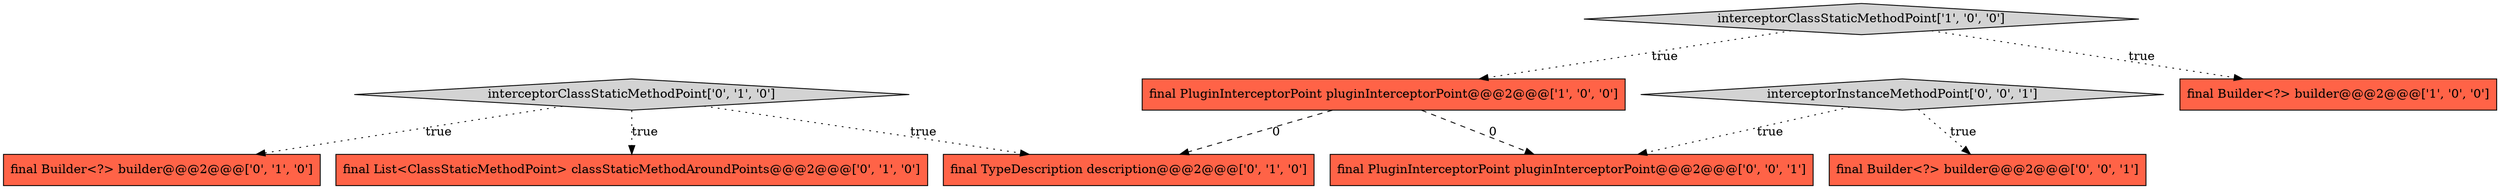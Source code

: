 digraph {
5 [style = filled, label = "final Builder<?> builder@@@2@@@['0', '1', '0']", fillcolor = tomato, shape = box image = "AAA0AAABBB2BBB"];
7 [style = filled, label = "interceptorInstanceMethodPoint['0', '0', '1']", fillcolor = lightgray, shape = diamond image = "AAA0AAABBB3BBB"];
9 [style = filled, label = "final PluginInterceptorPoint pluginInterceptorPoint@@@2@@@['0', '0', '1']", fillcolor = tomato, shape = box image = "AAA0AAABBB3BBB"];
3 [style = filled, label = "interceptorClassStaticMethodPoint['0', '1', '0']", fillcolor = lightgray, shape = diamond image = "AAA0AAABBB2BBB"];
2 [style = filled, label = "interceptorClassStaticMethodPoint['1', '0', '0']", fillcolor = lightgray, shape = diamond image = "AAA0AAABBB1BBB"];
8 [style = filled, label = "final Builder<?> builder@@@2@@@['0', '0', '1']", fillcolor = tomato, shape = box image = "AAA0AAABBB3BBB"];
4 [style = filled, label = "final List<ClassStaticMethodPoint> classStaticMethodAroundPoints@@@2@@@['0', '1', '0']", fillcolor = tomato, shape = box image = "AAA0AAABBB2BBB"];
1 [style = filled, label = "final PluginInterceptorPoint pluginInterceptorPoint@@@2@@@['1', '0', '0']", fillcolor = tomato, shape = box image = "AAA1AAABBB1BBB"];
6 [style = filled, label = "final TypeDescription description@@@2@@@['0', '1', '0']", fillcolor = tomato, shape = box image = "AAA1AAABBB2BBB"];
0 [style = filled, label = "final Builder<?> builder@@@2@@@['1', '0', '0']", fillcolor = tomato, shape = box image = "AAA0AAABBB1BBB"];
3->4 [style = dotted, label="true"];
1->9 [style = dashed, label="0"];
3->5 [style = dotted, label="true"];
2->0 [style = dotted, label="true"];
7->9 [style = dotted, label="true"];
3->6 [style = dotted, label="true"];
7->8 [style = dotted, label="true"];
2->1 [style = dotted, label="true"];
1->6 [style = dashed, label="0"];
}
